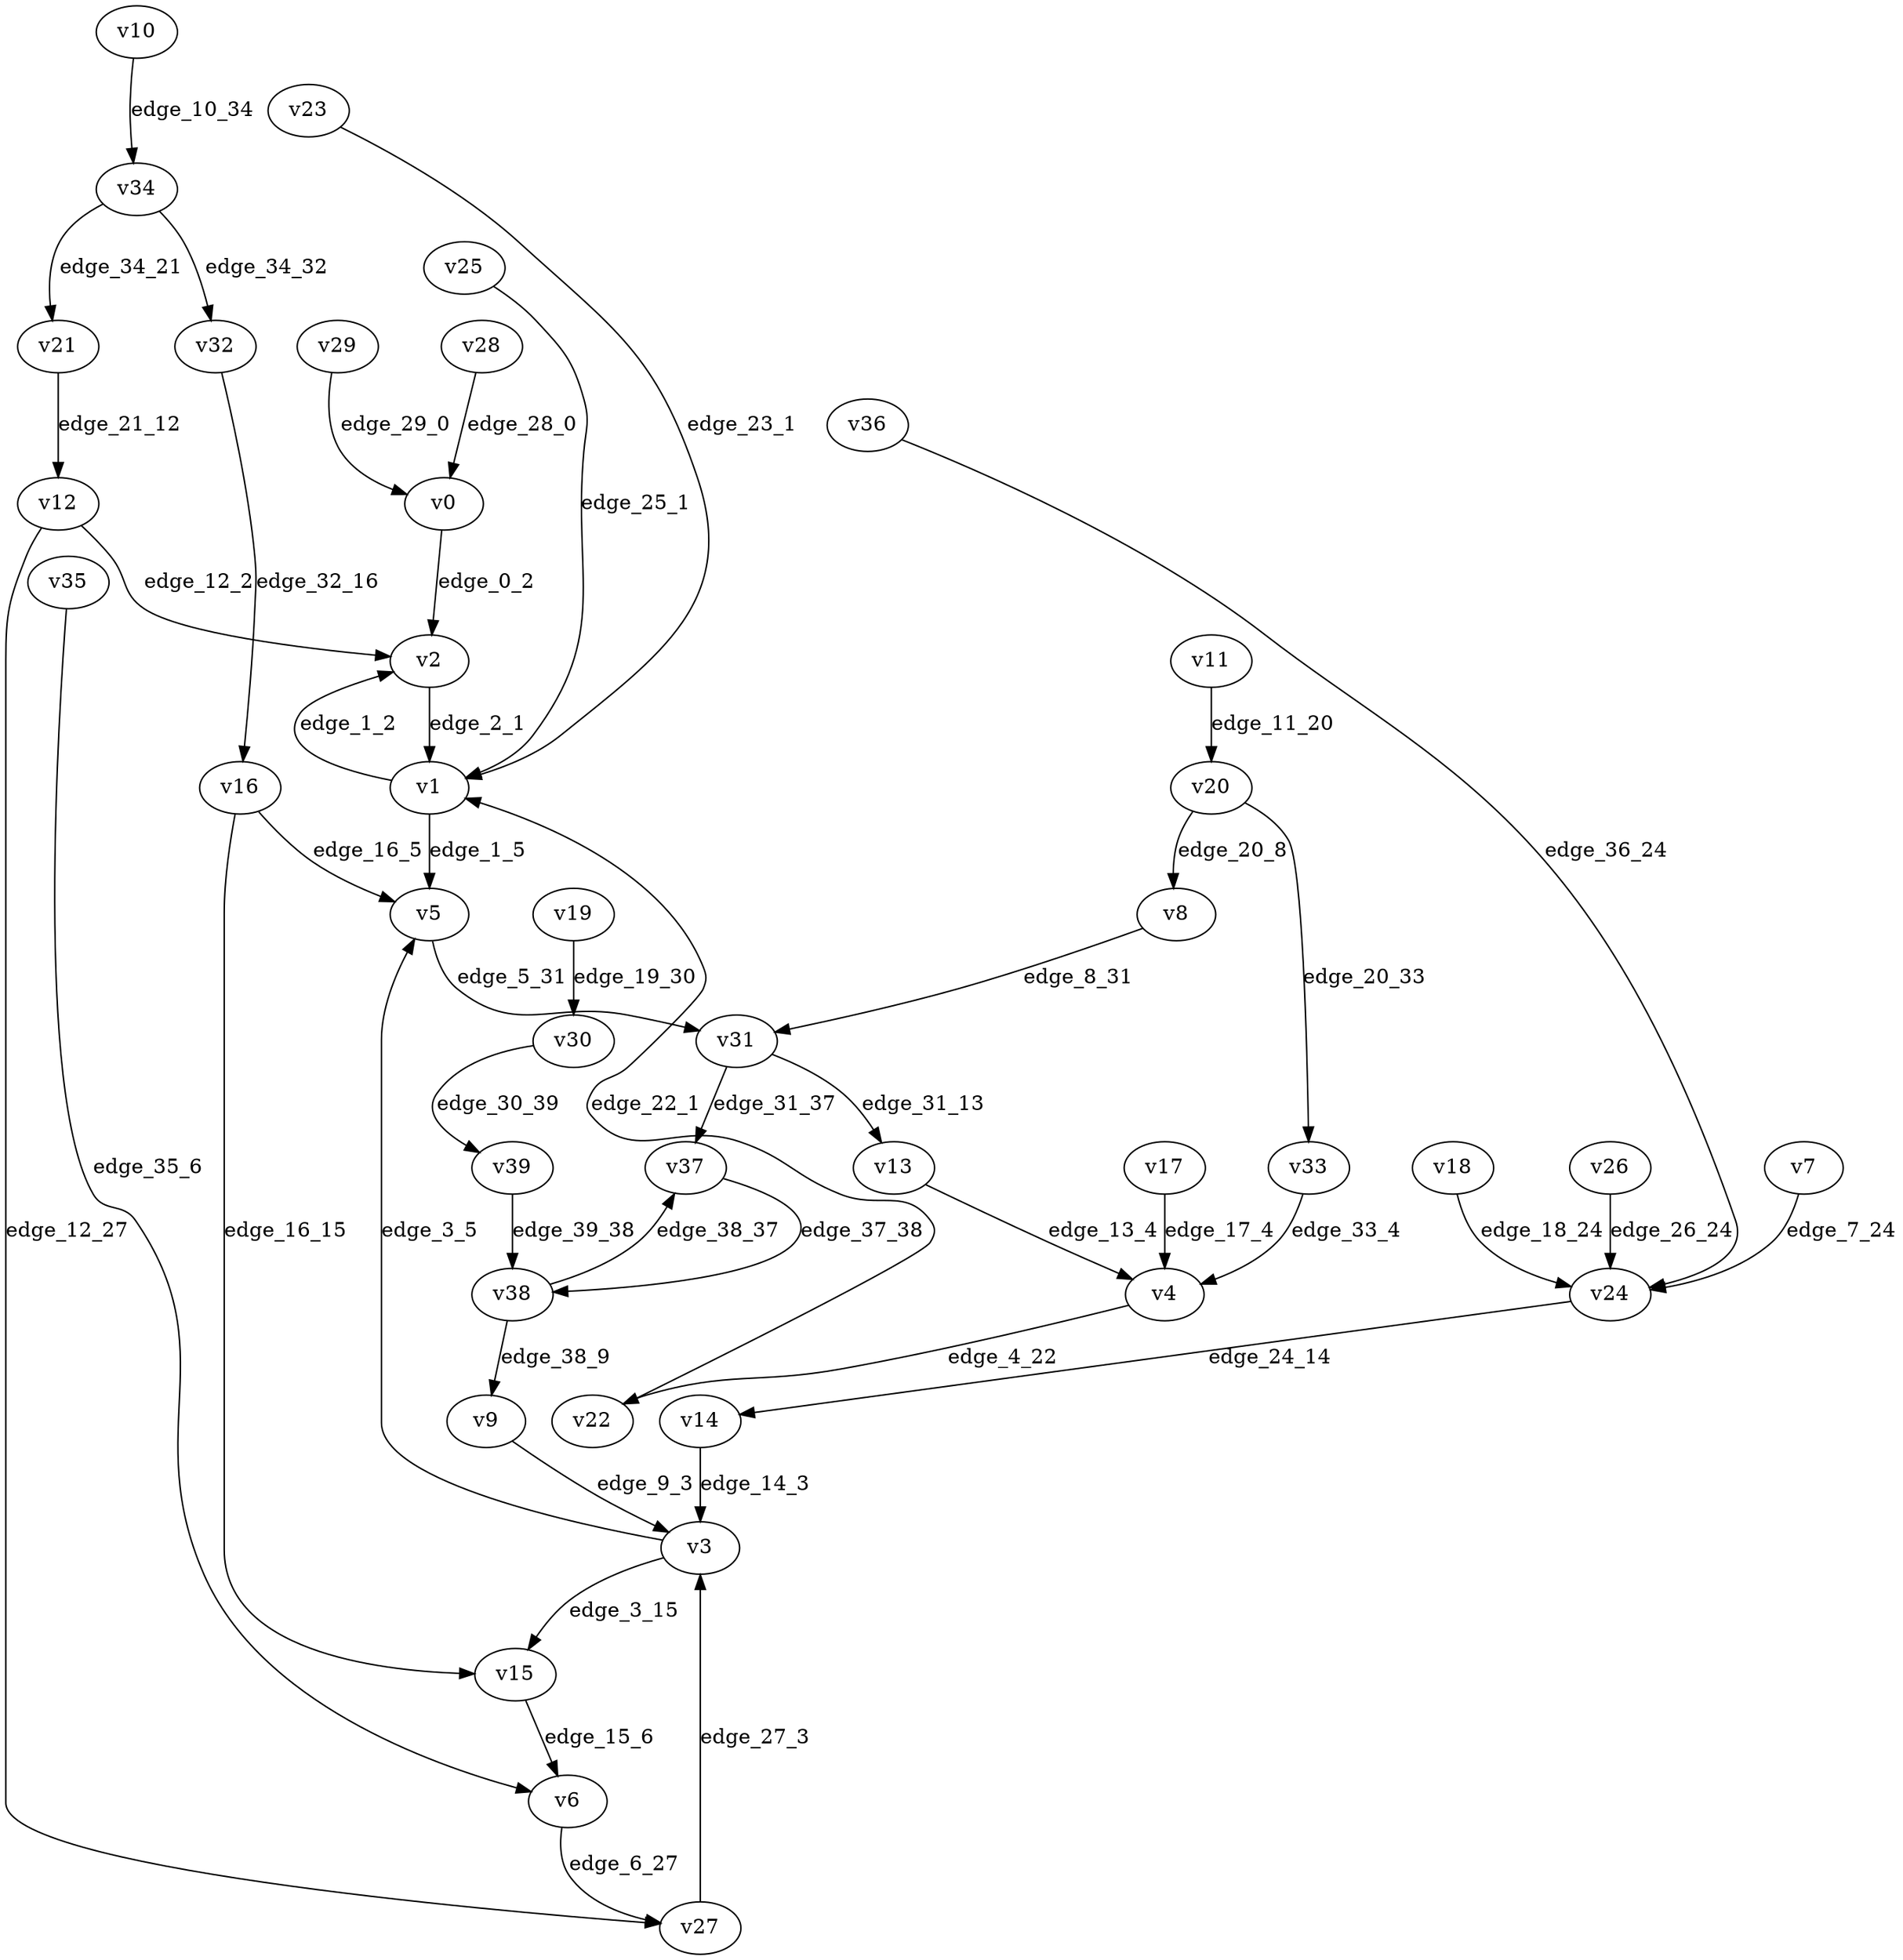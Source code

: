 digraph G {
    // Stochastic discounted game

    v0 [name="v0", player=-1];
    v1 [name="v1", player=-1];
    v2 [name="v2", player=0];
    v3 [name="v3", player=-1];
    v4 [name="v4", player=-1];
    v5 [name="v5", player=1];
    v6 [name="v6", player=-1];
    v7 [name="v7", player=1];
    v8 [name="v8", player=1];
    v9 [name="v9", player=0];
    v10 [name="v10", player=0];
    v11 [name="v11", player=1];
    v12 [name="v12", player=-1];
    v13 [name="v13", player=0];
    v14 [name="v14", player=0];
    v15 [name="v15", player=1];
    v16 [name="v16", player=-1];
    v17 [name="v17", player=1];
    v18 [name="v18", player=1];
    v19 [name="v19", player=1];
    v20 [name="v20", player=-1];
    v21 [name="v21", player=0];
    v22 [name="v22", player=1];
    v23 [name="v23", player=0];
    v24 [name="v24", player=-1];
    v25 [name="v25", player=1];
    v26 [name="v26", player=0];
    v27 [name="v27", player=0];
    v28 [name="v28", player=1];
    v29 [name="v29", player=1];
    v30 [name="v30", player=-1];
    v31 [name="v31", player=-1];
    v32 [name="v32", player=0];
    v33 [name="v33", player=1];
    v34 [name="v34", player=-1];
    v35 [name="v35", player=0];
    v36 [name="v36", player=0];
    v37 [name="v37", player=1];
    v38 [name="v38", player=-1];
    v39 [name="v39", player=0];

    v0 -> v2 [label="edge_0_2", probability=1.000000];
    v1 -> v2 [label="edge_1_2", probability=0.388491];
    v1 -> v5 [label="edge_1_5", probability=0.611509];
    v2 -> v1 [label="edge_2_1", weight=7.861842, discount=0.609152];
    v3 -> v15 [label="edge_3_15", probability=0.329525];
    v3 -> v5 [label="edge_3_5", probability=0.670475];
    v4 -> v22 [label="edge_4_22", probability=1.000000];
    v5 -> v31 [label="edge_5_31", weight=5.401446, discount=0.805156];
    v6 -> v27 [label="edge_6_27", probability=1.000000];
    v7 -> v24 [label="edge_7_24", weight=9.889429, discount=0.299312];
    v8 -> v31 [label="edge_8_31", weight=-2.804244, discount=0.335688];
    v9 -> v3 [label="edge_9_3", weight=-6.797666, discount=0.274835];
    v10 -> v34 [label="edge_10_34", weight=9.276771, discount=0.131364];
    v11 -> v20 [label="edge_11_20", weight=9.928707, discount=0.423120];
    v12 -> v27 [label="edge_12_27", probability=0.566917];
    v12 -> v2 [label="edge_12_2", probability=0.433083];
    v13 -> v4 [label="edge_13_4", weight=-4.560376, discount=0.411627];
    v14 -> v3 [label="edge_14_3", weight=9.846920, discount=0.820590];
    v15 -> v6 [label="edge_15_6", weight=-5.176121, discount=0.872641];
    v16 -> v5 [label="edge_16_5", probability=0.481846];
    v16 -> v15 [label="edge_16_15", probability=0.518154];
    v17 -> v4 [label="edge_17_4", weight=6.244091, discount=0.545002];
    v18 -> v24 [label="edge_18_24", weight=1.052501, discount=0.552139];
    v19 -> v30 [label="edge_19_30", weight=8.779502, discount=0.776926];
    v20 -> v33 [label="edge_20_33", probability=0.514827];
    v20 -> v8 [label="edge_20_8", probability=0.485173];
    v21 -> v12 [label="edge_21_12", weight=2.629310, discount=0.477804];
    v22 -> v1 [label="edge_22_1", weight=-7.629709, discount=0.766050];
    v23 -> v1 [label="edge_23_1", weight=-1.495967, discount=0.311812];
    v24 -> v14 [label="edge_24_14", probability=1.000000];
    v25 -> v1 [label="edge_25_1", weight=-9.340091, discount=0.301435];
    v26 -> v24 [label="edge_26_24", weight=9.922728, discount=0.184970];
    v27 -> v3 [label="edge_27_3", weight=3.484940, discount=0.205608];
    v28 -> v0 [label="edge_28_0", weight=2.011773, discount=0.164089];
    v29 -> v0 [label="edge_29_0", weight=2.849181, discount=0.418194];
    v30 -> v39 [label="edge_30_39", probability=1.000000];
    v31 -> v37 [label="edge_31_37", probability=0.626837];
    v31 -> v13 [label="edge_31_13", probability=0.373163];
    v32 -> v16 [label="edge_32_16", weight=-4.780377, discount=0.221399];
    v33 -> v4 [label="edge_33_4", weight=6.154449, discount=0.175939];
    v34 -> v21 [label="edge_34_21", probability=0.661457];
    v34 -> v32 [label="edge_34_32", probability=0.338543];
    v35 -> v6 [label="edge_35_6", weight=-0.422040, discount=0.479124];
    v36 -> v24 [label="edge_36_24", weight=-4.453266, discount=0.269372];
    v37 -> v38 [label="edge_37_38", weight=-1.375031, discount=0.227273];
    v38 -> v37 [label="edge_38_37", probability=0.570051];
    v38 -> v9 [label="edge_38_9", probability=0.429949];
    v39 -> v38 [label="edge_39_38", weight=3.929167, discount=0.848485];
}